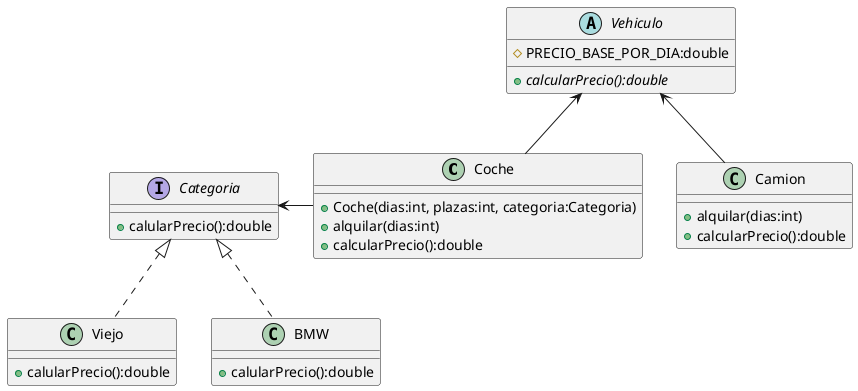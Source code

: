@startuml

class Coche{
    +Coche(dias:int, plazas:int, categoria:Categoria)
    +alquilar(dias:int)
    +calcularPrecio():double
}

class Camion{
    +alquilar(dias:int)
    +calcularPrecio():double

}
interface Categoria{
    +calularPrecio():double
}
class Viejo{
    +calularPrecio():double
}

class BMW{
    +calularPrecio():double
}
abstract class  Vehiculo {
    #PRECIO_BASE_POR_DIA:double
    {abstract}+calcularPrecio():double
}

Categoria <- Coche
Categoria <|.. Viejo
Categoria <|.. BMW
Vehiculo <-- Coche
Vehiculo <--  Camion
@enduml